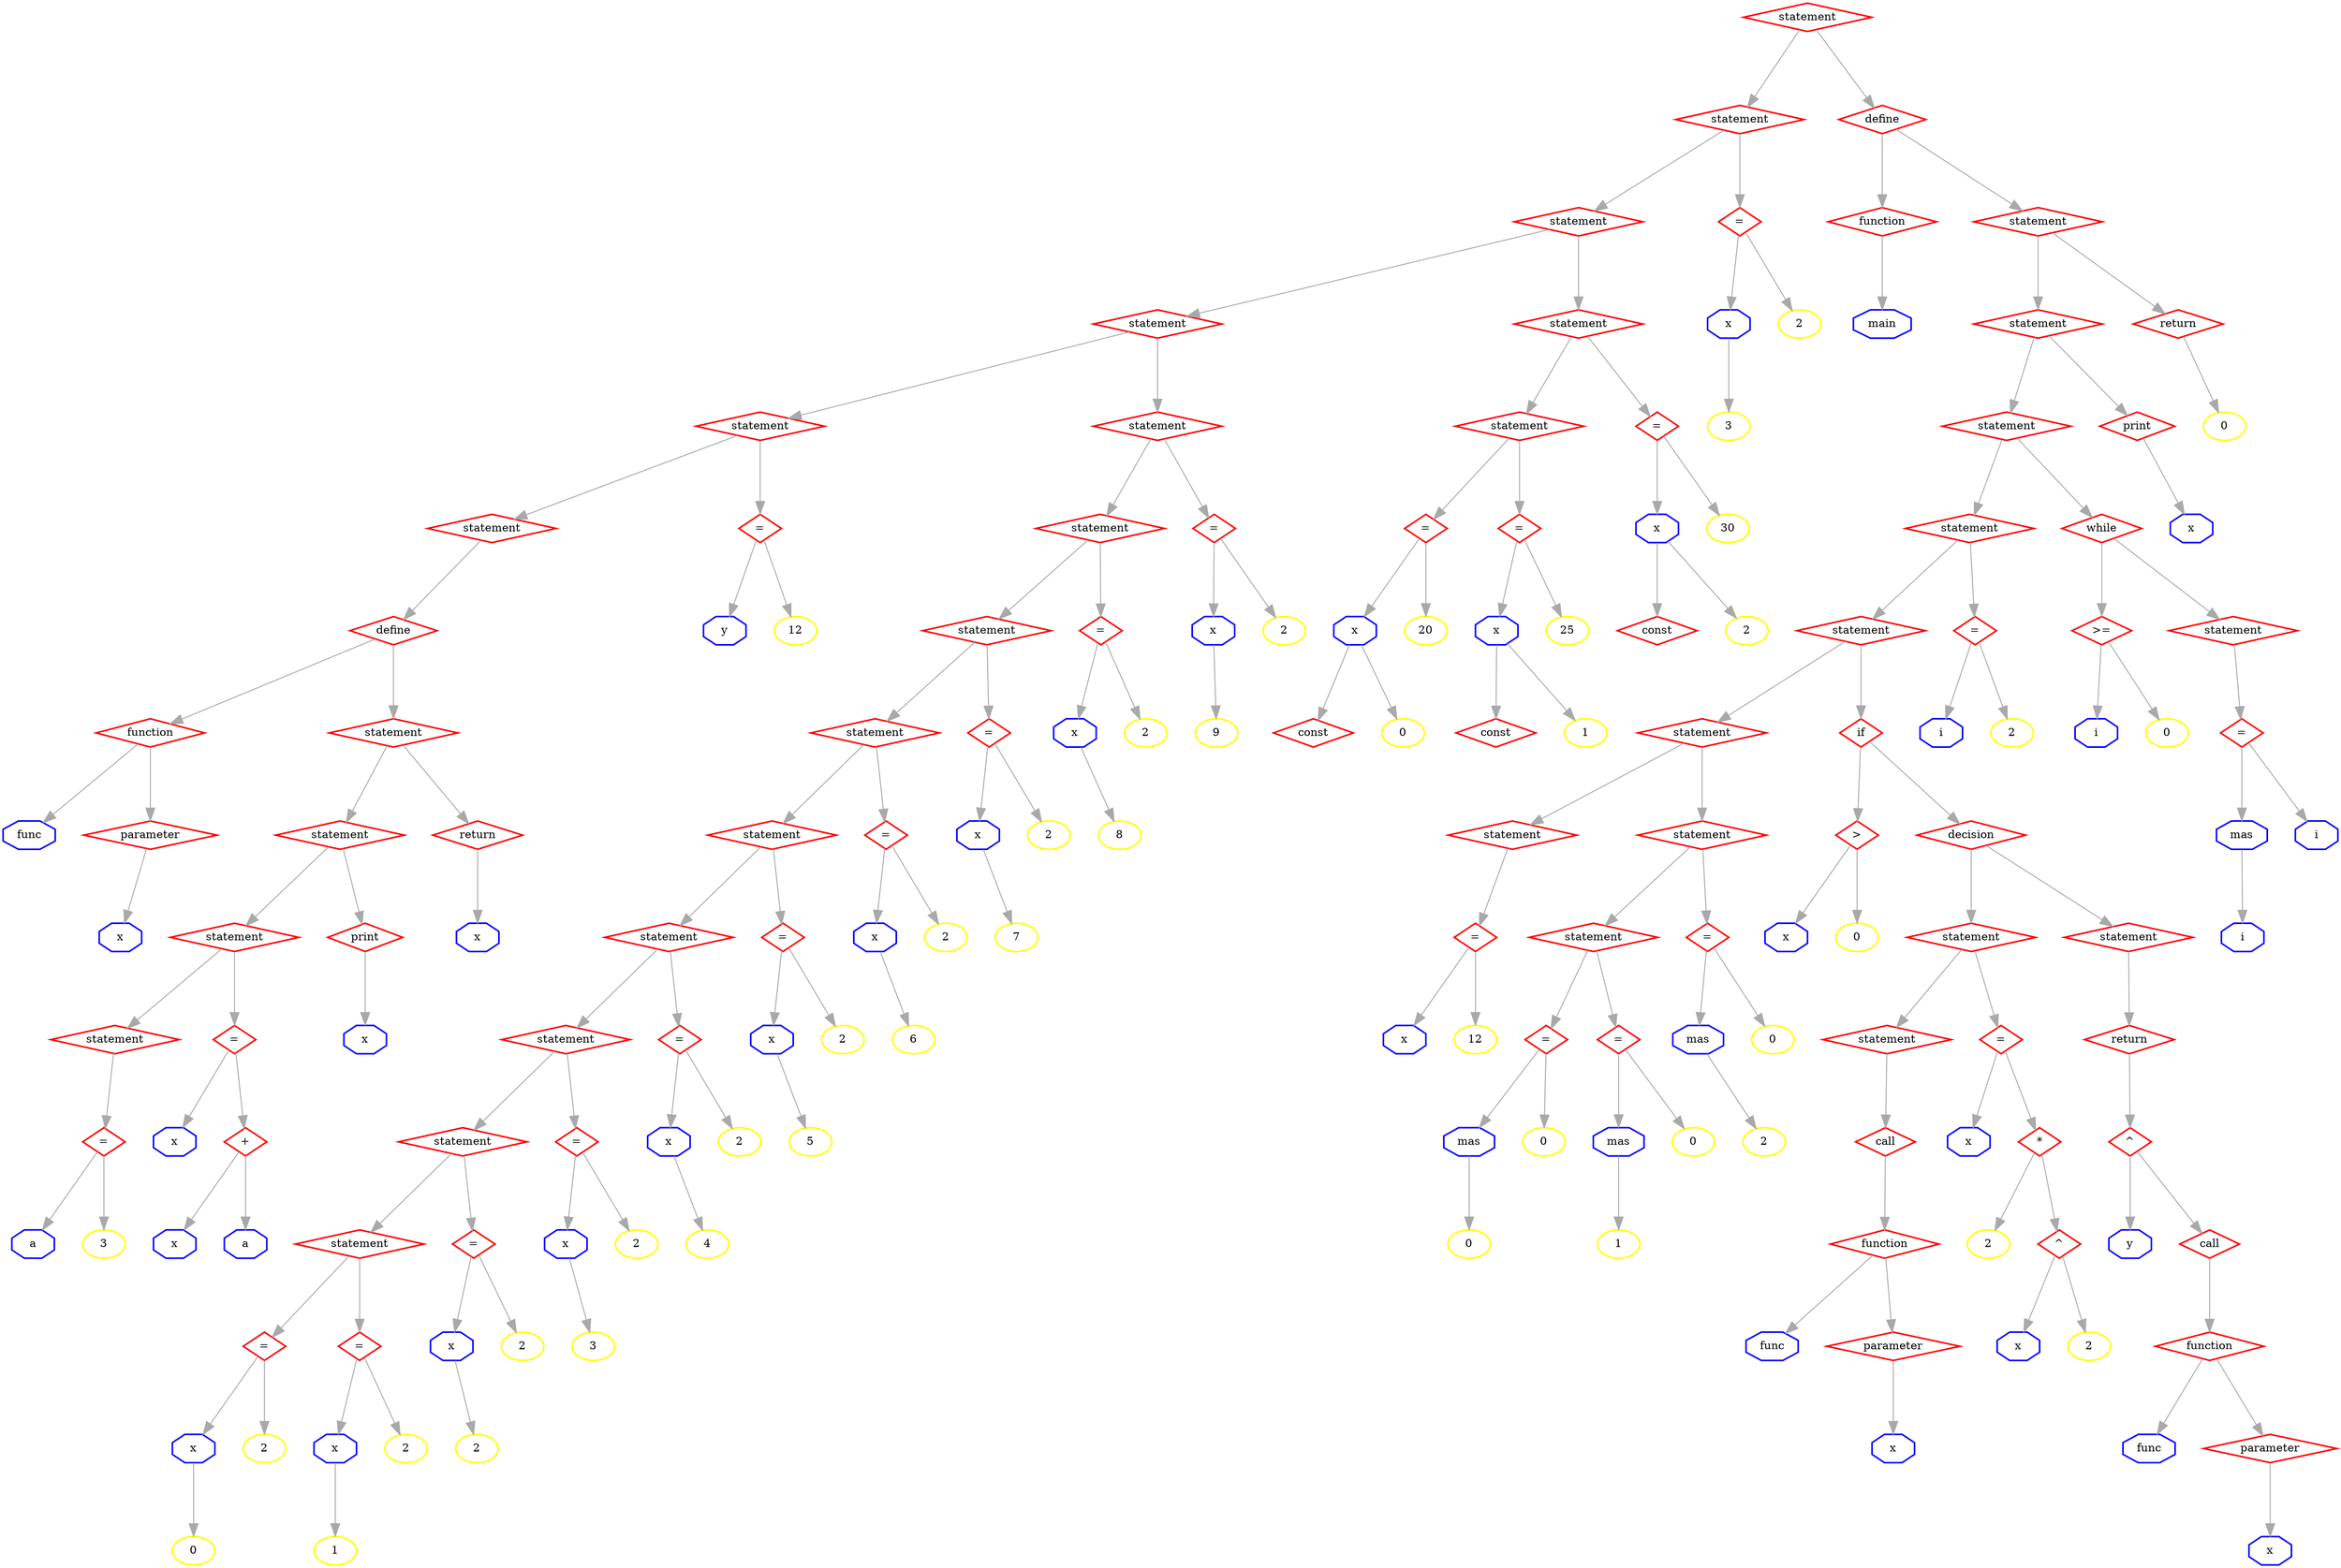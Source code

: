 	digraph
	{
		edge [color     = darkgrey]
		edge [arrowsize = 1.6]
		edge [penwidth  = 1.2]

		graph [penwidth = 2]
		graph [ranksep  = 1.3]
		graph [nodesep  = 0.5]
		graph [style    = "filled"]
		graph [color    = green, fillcolor = lightgreen]

		node [penwidth = 2]
		node [shape    = box]
		node [color    = black, fillcolor = white]

		compound  = true;
		newrank   = true;

		Node0x600002a3d540[label = "statement"shape = diamond, color = red]
		Node0x600002a3d540 -> Node0x600002a3cc40

		Node0x600002a3cc40[label = "statement"shape = diamond, color = red]
		Node0x600002a3cc40 -> Node0x600002a3cba0

		Node0x600002a3cba0[label = "statement"shape = diamond, color = red]
		Node0x600002a3cba0 -> Node0x600002a3c960

		Node0x600002a3c960[label = "statement"shape = diamond, color = red]
		Node0x600002a3c960 -> Node0x600002a3c320

		Node0x600002a3c320[label = "statement"shape = diamond, color = red]
		Node0x600002a3c320 -> Node0x600002a3c2a0

		Node0x600002a3c2a0[label = "statement"shape = diamond, color = red]
		Node0x600002a3c2a0 -> Node0x600002a3c020

		Node0x600002a3c020[label = "define"shape = diamond, color = red]
		Node0x600002a3c020 -> Node0x600002a3c000

		Node0x600002a3c000[label = "function"shape = diamond, color = red]
		Node0x600002a3c000 -> Node0x600002a3c040

		Node0x600002a3c040[label = "func"shape = octagon, color = blue]
		Node0x600002a3c000 -> Node0x600002a3c080

		Node0x600002a3c080[label = "parameter"shape = diamond, color = red]
		Node0x600002a3c080 -> Node0x600002a3c060

		Node0x600002a3c060[label = "x"shape = octagon, color = blue]
		Node0x600002a3c020 -> Node0x600002a3c280

		Node0x600002a3c280[label = "statement"shape = diamond, color = red]
		Node0x600002a3c280 -> Node0x600002a3c220

		Node0x600002a3c220[label = "statement"shape = diamond, color = red]
		Node0x600002a3c220 -> Node0x600002a3c1c0

		Node0x600002a3c1c0[label = "statement"shape = diamond, color = red]
		Node0x600002a3c1c0 -> Node0x600002a3c100

		Node0x600002a3c100[label = "statement"shape = diamond, color = red]
		Node0x600002a3c100 -> Node0x600002a3c0e0

		Node0x600002a3c0e0[label = "="shape = diamond, color = red]
		Node0x600002a3c0e0 -> Node0x600002a3c0a0

		Node0x600002a3c0a0[label = "a"shape = octagon, color = blue]
		Node0x600002a3c0e0 -> Node0x600002a3c0c0

		Node0x600002a3c0c0[label = "3"shape = oval,    color = yellow]
		Node0x600002a3c1c0 -> Node0x600002a3c1a0

		Node0x600002a3c1a0[label = "="shape = diamond, color = red]
		Node0x600002a3c1a0 -> Node0x600002a3c120

		Node0x600002a3c120[label = "x"shape = octagon, color = blue]
		Node0x600002a3c1a0 -> Node0x600002a3c180

		Node0x600002a3c180[label = "+"shape = diamond, color = red]
		Node0x600002a3c180 -> Node0x600002a3c140

		Node0x600002a3c140[label = "x"shape = octagon, color = blue]
		Node0x600002a3c180 -> Node0x600002a3c160

		Node0x600002a3c160[label = "a"shape = octagon, color = blue]
		Node0x600002a3c220 -> Node0x600002a3c200

		Node0x600002a3c200[label = "print"shape = diamond, color = red]
		Node0x600002a3c200 -> Node0x600002a3c1e0

		Node0x600002a3c1e0[label = "x"shape = octagon, color = blue]
		Node0x600002a3c280 -> Node0x600002a3c260

		Node0x600002a3c260[label = "return"shape = diamond, color = red]
		Node0x600002a3c260 -> Node0x600002a3c240

		Node0x600002a3c240[label = "x"shape = octagon, color = blue]
		Node0x600002a3c320 -> Node0x600002a3c300

		Node0x600002a3c300[label = "="shape = diamond, color = red]
		Node0x600002a3c300 -> Node0x600002a3c2c0

		Node0x600002a3c2c0[label = "y"shape = octagon, color = blue]
		Node0x600002a3c300 -> Node0x600002a3c2e0

		Node0x600002a3c2e0[label = "12"shape = oval,    color = yellow]
		Node0x600002a3c960 -> Node0x600002a3c940

		Node0x600002a3c940[label = "statement"shape = diamond, color = red]
		Node0x600002a3c940 -> Node0x600002a3c8a0

		Node0x600002a3c8a0[label = "statement"shape = diamond, color = red]
		Node0x600002a3c8a0 -> Node0x600002a3c800

		Node0x600002a3c800[label = "statement"shape = diamond, color = red]
		Node0x600002a3c800 -> Node0x600002a3c760

		Node0x600002a3c760[label = "statement"shape = diamond, color = red]
		Node0x600002a3c760 -> Node0x600002a3c6c0

		Node0x600002a3c6c0[label = "statement"shape = diamond, color = red]
		Node0x600002a3c6c0 -> Node0x600002a3c620

		Node0x600002a3c620[label = "statement"shape = diamond, color = red]
		Node0x600002a3c620 -> Node0x600002a3c580

		Node0x600002a3c580[label = "statement"shape = diamond, color = red]
		Node0x600002a3c580 -> Node0x600002a3c4e0

		Node0x600002a3c4e0[label = "statement"shape = diamond, color = red]
		Node0x600002a3c4e0 -> Node0x600002a3c440

		Node0x600002a3c440[label = "statement"shape = diamond, color = red]
		Node0x600002a3c440 -> Node0x600002a3c3a0

		Node0x600002a3c3a0[label = "="shape = diamond, color = red]
		Node0x600002a3c3a0 -> Node0x600002a3c360

		Node0x600002a3c360[label = "x"shape = octagon, color = blue]
		Node0x600002a3c360 -> Node0x600002a3c340

		Node0x600002a3c340[label = "0"shape = oval,    color = yellow]
		Node0x600002a3c3a0 -> Node0x600002a3c380

		Node0x600002a3c380[label = "2"shape = oval,    color = yellow]
		Node0x600002a3c440 -> Node0x600002a3c420

		Node0x600002a3c420[label = "="shape = diamond, color = red]
		Node0x600002a3c420 -> Node0x600002a3c3e0

		Node0x600002a3c3e0[label = "x"shape = octagon, color = blue]
		Node0x600002a3c3e0 -> Node0x600002a3c3c0

		Node0x600002a3c3c0[label = "1"shape = oval,    color = yellow]
		Node0x600002a3c420 -> Node0x600002a3c400

		Node0x600002a3c400[label = "2"shape = oval,    color = yellow]
		Node0x600002a3c4e0 -> Node0x600002a3c4c0

		Node0x600002a3c4c0[label = "="shape = diamond, color = red]
		Node0x600002a3c4c0 -> Node0x600002a3c480

		Node0x600002a3c480[label = "x"shape = octagon, color = blue]
		Node0x600002a3c480 -> Node0x600002a3c460

		Node0x600002a3c460[label = "2"shape = oval,    color = yellow]
		Node0x600002a3c4c0 -> Node0x600002a3c4a0

		Node0x600002a3c4a0[label = "2"shape = oval,    color = yellow]
		Node0x600002a3c580 -> Node0x600002a3c560

		Node0x600002a3c560[label = "="shape = diamond, color = red]
		Node0x600002a3c560 -> Node0x600002a3c520

		Node0x600002a3c520[label = "x"shape = octagon, color = blue]
		Node0x600002a3c520 -> Node0x600002a3c500

		Node0x600002a3c500[label = "3"shape = oval,    color = yellow]
		Node0x600002a3c560 -> Node0x600002a3c540

		Node0x600002a3c540[label = "2"shape = oval,    color = yellow]
		Node0x600002a3c620 -> Node0x600002a3c600

		Node0x600002a3c600[label = "="shape = diamond, color = red]
		Node0x600002a3c600 -> Node0x600002a3c5c0

		Node0x600002a3c5c0[label = "x"shape = octagon, color = blue]
		Node0x600002a3c5c0 -> Node0x600002a3c5a0

		Node0x600002a3c5a0[label = "4"shape = oval,    color = yellow]
		Node0x600002a3c600 -> Node0x600002a3c5e0

		Node0x600002a3c5e0[label = "2"shape = oval,    color = yellow]
		Node0x600002a3c6c0 -> Node0x600002a3c6a0

		Node0x600002a3c6a0[label = "="shape = diamond, color = red]
		Node0x600002a3c6a0 -> Node0x600002a3c660

		Node0x600002a3c660[label = "x"shape = octagon, color = blue]
		Node0x600002a3c660 -> Node0x600002a3c640

		Node0x600002a3c640[label = "5"shape = oval,    color = yellow]
		Node0x600002a3c6a0 -> Node0x600002a3c680

		Node0x600002a3c680[label = "2"shape = oval,    color = yellow]
		Node0x600002a3c760 -> Node0x600002a3c740

		Node0x600002a3c740[label = "="shape = diamond, color = red]
		Node0x600002a3c740 -> Node0x600002a3c700

		Node0x600002a3c700[label = "x"shape = octagon, color = blue]
		Node0x600002a3c700 -> Node0x600002a3c6e0

		Node0x600002a3c6e0[label = "6"shape = oval,    color = yellow]
		Node0x600002a3c740 -> Node0x600002a3c720

		Node0x600002a3c720[label = "2"shape = oval,    color = yellow]
		Node0x600002a3c800 -> Node0x600002a3c7e0

		Node0x600002a3c7e0[label = "="shape = diamond, color = red]
		Node0x600002a3c7e0 -> Node0x600002a3c7a0

		Node0x600002a3c7a0[label = "x"shape = octagon, color = blue]
		Node0x600002a3c7a0 -> Node0x600002a3c780

		Node0x600002a3c780[label = "7"shape = oval,    color = yellow]
		Node0x600002a3c7e0 -> Node0x600002a3c7c0

		Node0x600002a3c7c0[label = "2"shape = oval,    color = yellow]
		Node0x600002a3c8a0 -> Node0x600002a3c880

		Node0x600002a3c880[label = "="shape = diamond, color = red]
		Node0x600002a3c880 -> Node0x600002a3c840

		Node0x600002a3c840[label = "x"shape = octagon, color = blue]
		Node0x600002a3c840 -> Node0x600002a3c820

		Node0x600002a3c820[label = "8"shape = oval,    color = yellow]
		Node0x600002a3c880 -> Node0x600002a3c860

		Node0x600002a3c860[label = "2"shape = oval,    color = yellow]
		Node0x600002a3c940 -> Node0x600002a3c920

		Node0x600002a3c920[label = "="shape = diamond, color = red]
		Node0x600002a3c920 -> Node0x600002a3c8e0

		Node0x600002a3c8e0[label = "x"shape = octagon, color = blue]
		Node0x600002a3c8e0 -> Node0x600002a3c8c0

		Node0x600002a3c8c0[label = "9"shape = oval,    color = yellow]
		Node0x600002a3c920 -> Node0x600002a3c900

		Node0x600002a3c900[label = "2"shape = oval,    color = yellow]
		Node0x600002a3cba0 -> Node0x600002a3cb80

		Node0x600002a3cb80[label = "statement"shape = diamond, color = red]
		Node0x600002a3cb80 -> Node0x600002a3cac0

		Node0x600002a3cac0[label = "statement"shape = diamond, color = red]
		Node0x600002a3cac0 -> Node0x600002a3ca00

		Node0x600002a3ca00[label = "="shape = diamond, color = red]
		Node0x600002a3ca00 -> Node0x600002a3c9c0

		Node0x600002a3c9c0[label = "x"shape = octagon, color = blue]
		Node0x600002a3c9c0 -> Node0x600002a3c980

		Node0x600002a3c980[label = "const"shape = diamond, color = red]
		Node0x600002a3c9c0 -> Node0x600002a3c9a0

		Node0x600002a3c9a0[label = "0"shape = oval,    color = yellow]
		Node0x600002a3ca00 -> Node0x600002a3c9e0

		Node0x600002a3c9e0[label = "20"shape = oval,    color = yellow]
		Node0x600002a3cac0 -> Node0x600002a3caa0

		Node0x600002a3caa0[label = "="shape = diamond, color = red]
		Node0x600002a3caa0 -> Node0x600002a3ca60

		Node0x600002a3ca60[label = "x"shape = octagon, color = blue]
		Node0x600002a3ca60 -> Node0x600002a3ca20

		Node0x600002a3ca20[label = "const"shape = diamond, color = red]
		Node0x600002a3ca60 -> Node0x600002a3ca40

		Node0x600002a3ca40[label = "1"shape = oval,    color = yellow]
		Node0x600002a3caa0 -> Node0x600002a3ca80

		Node0x600002a3ca80[label = "25"shape = oval,    color = yellow]
		Node0x600002a3cb80 -> Node0x600002a3cb60

		Node0x600002a3cb60[label = "="shape = diamond, color = red]
		Node0x600002a3cb60 -> Node0x600002a3cb20

		Node0x600002a3cb20[label = "x"shape = octagon, color = blue]
		Node0x600002a3cb20 -> Node0x600002a3cae0

		Node0x600002a3cae0[label = "const"shape = diamond, color = red]
		Node0x600002a3cb20 -> Node0x600002a3cb00

		Node0x600002a3cb00[label = "2"shape = oval,    color = yellow]
		Node0x600002a3cb60 -> Node0x600002a3cb40

		Node0x600002a3cb40[label = "30"shape = oval,    color = yellow]
		Node0x600002a3cc40 -> Node0x600002a3cc00

		Node0x600002a3cc00[label = "="shape = diamond, color = red]
		Node0x600002a3cc00 -> Node0x600002a3cbe0

		Node0x600002a3cbe0[label = "x"shape = octagon, color = blue]
		Node0x600002a3cbe0 -> Node0x600002a3cbc0

		Node0x600002a3cbc0[label = "3"shape = oval,    color = yellow]
		Node0x600002a3cc00 -> Node0x600002a3cc20

		Node0x600002a3cc20[label = "2"shape = oval,    color = yellow]
		Node0x600002a3d540 -> Node0x600002a3cc80

		Node0x600002a3cc80[label = "define"shape = diamond, color = red]
		Node0x600002a3cc80 -> Node0x600002a3cc60

		Node0x600002a3cc60[label = "function"shape = diamond, color = red]
		Node0x600002a3cc60 -> Node0x600002a3cca0

		Node0x600002a3cca0[label = "main"shape = octagon, color = blue]
		Node0x600002a3cc80 -> Node0x600002a3d520

		Node0x600002a3d520[label = "statement"shape = diamond, color = red]
		Node0x600002a3d520 -> Node0x600002a3d4c0

		Node0x600002a3d4c0[label = "statement"shape = diamond, color = red]
		Node0x600002a3d4c0 -> Node0x600002a3d460

		Node0x600002a3d460[label = "statement"shape = diamond, color = red]
		Node0x600002a3d460 -> Node0x600002a3d320

		Node0x600002a3d320[label = "statement"shape = diamond, color = red]
		Node0x600002a3d320 -> Node0x600002a3d2a0

		Node0x600002a3d2a0[label = "statement"shape = diamond, color = red]
		Node0x600002a3d2a0 -> Node0x600002a3cf00

		Node0x600002a3cf00[label = "statement"shape = diamond, color = red]
		Node0x600002a3cf00 -> Node0x600002a3cd20

		Node0x600002a3cd20[label = "statement"shape = diamond, color = red]
		Node0x600002a3cd20 -> Node0x600002a3cd00

		Node0x600002a3cd00[label = "="shape = diamond, color = red]
		Node0x600002a3cd00 -> Node0x600002a3ccc0

		Node0x600002a3ccc0[label = "x"shape = octagon, color = blue]
		Node0x600002a3cd00 -> Node0x600002a3cce0

		Node0x600002a3cce0[label = "12"shape = oval,    color = yellow]
		Node0x600002a3cf00 -> Node0x600002a3cee0

		Node0x600002a3cee0[label = "statement"shape = diamond, color = red]
		Node0x600002a3cee0 -> Node0x600002a3ce40

		Node0x600002a3ce40[label = "statement"shape = diamond, color = red]
		Node0x600002a3ce40 -> Node0x600002a3cda0

		Node0x600002a3cda0[label = "="shape = diamond, color = red]
		Node0x600002a3cda0 -> Node0x600002a3cd60

		Node0x600002a3cd60[label = "mas"shape = octagon, color = blue]
		Node0x600002a3cd60 -> Node0x600002a3cd40

		Node0x600002a3cd40[label = "0"shape = oval,    color = yellow]
		Node0x600002a3cda0 -> Node0x600002a3cd80

		Node0x600002a3cd80[label = "0"shape = oval,    color = yellow]
		Node0x600002a3ce40 -> Node0x600002a3ce20

		Node0x600002a3ce20[label = "="shape = diamond, color = red]
		Node0x600002a3ce20 -> Node0x600002a3cde0

		Node0x600002a3cde0[label = "mas"shape = octagon, color = blue]
		Node0x600002a3cde0 -> Node0x600002a3cdc0

		Node0x600002a3cdc0[label = "1"shape = oval,    color = yellow]
		Node0x600002a3ce20 -> Node0x600002a3ce00

		Node0x600002a3ce00[label = "0"shape = oval,    color = yellow]
		Node0x600002a3cee0 -> Node0x600002a3cec0

		Node0x600002a3cec0[label = "="shape = diamond, color = red]
		Node0x600002a3cec0 -> Node0x600002a3ce80

		Node0x600002a3ce80[label = "mas"shape = octagon, color = blue]
		Node0x600002a3ce80 -> Node0x600002a3ce60

		Node0x600002a3ce60[label = "2"shape = oval,    color = yellow]
		Node0x600002a3cec0 -> Node0x600002a3cea0

		Node0x600002a3cea0[label = "0"shape = oval,    color = yellow]
		Node0x600002a3d2a0 -> Node0x600002a3cfa0

		Node0x600002a3cfa0[label = "if"shape = diamond, color = red]
		Node0x600002a3cfa0 -> Node0x600002a3cf60

		Node0x600002a3cf60[label = ">"shape = diamond, color = red]
		Node0x600002a3cf60 -> Node0x600002a3cf20

		Node0x600002a3cf20[label = "x"shape = octagon, color = blue]
		Node0x600002a3cf60 -> Node0x600002a3cf40

		Node0x600002a3cf40[label = "0"shape = oval,    color = yellow]
		Node0x600002a3cfa0 -> Node0x600002a3cf80

		Node0x600002a3cf80[label = "decision"shape = diamond, color = red]
		Node0x600002a3cf80 -> Node0x600002a3d160

		Node0x600002a3d160[label = "statement"shape = diamond, color = red]
		Node0x600002a3d160 -> Node0x600002a3d060

		Node0x600002a3d060[label = "statement"shape = diamond, color = red]
		Node0x600002a3d060 -> Node0x600002a3d000

		Node0x600002a3d000[label = "call"shape = diamond, color = red]
		Node0x600002a3d000 -> Node0x600002a3cfe0

		Node0x600002a3cfe0[label = "function"shape = diamond, color = red]
		Node0x600002a3cfe0 -> Node0x600002a3cfc0

		Node0x600002a3cfc0[label = "func"shape = octagon, color = blue]
		Node0x600002a3cfe0 -> Node0x600002a3d040

		Node0x600002a3d040[label = "parameter"shape = diamond, color = red]
		Node0x600002a3d040 -> Node0x600002a3d020

		Node0x600002a3d020[label = "x"shape = octagon, color = blue]
		Node0x600002a3d160 -> Node0x600002a3d140

		Node0x600002a3d140[label = "="shape = diamond, color = red]
		Node0x600002a3d140 -> Node0x600002a3d080

		Node0x600002a3d080[label = "x"shape = octagon, color = blue]
		Node0x600002a3d140 -> Node0x600002a3d120

		Node0x600002a3d120[label = "*"shape = diamond, color = red]
		Node0x600002a3d120 -> Node0x600002a3d0a0

		Node0x600002a3d0a0[label = "2"shape = oval,    color = yellow]
		Node0x600002a3d120 -> Node0x600002a3d100

		Node0x600002a3d100[label = "^"shape = diamond, color = red]
		Node0x600002a3d100 -> Node0x600002a3d0c0

		Node0x600002a3d0c0[label = "x"shape = octagon, color = blue]
		Node0x600002a3d100 -> Node0x600002a3d0e0

		Node0x600002a3d0e0[label = "2"shape = oval,    color = yellow]
		Node0x600002a3cf80 -> Node0x600002a3d280

		Node0x600002a3d280[label = "statement"shape = diamond, color = red]
		Node0x600002a3d280 -> Node0x600002a3d260

		Node0x600002a3d260[label = "return"shape = diamond, color = red]
		Node0x600002a3d260 -> Node0x600002a3d240

		Node0x600002a3d240[label = "^"shape = diamond, color = red]
		Node0x600002a3d240 -> Node0x600002a3d180

		Node0x600002a3d180[label = "y"shape = octagon, color = blue]
		Node0x600002a3d240 -> Node0x600002a3d1e0

		Node0x600002a3d1e0[label = "call"shape = diamond, color = red]
		Node0x600002a3d1e0 -> Node0x600002a3d1c0

		Node0x600002a3d1c0[label = "function"shape = diamond, color = red]
		Node0x600002a3d1c0 -> Node0x600002a3d1a0

		Node0x600002a3d1a0[label = "func"shape = octagon, color = blue]
		Node0x600002a3d1c0 -> Node0x600002a3d220

		Node0x600002a3d220[label = "parameter"shape = diamond, color = red]
		Node0x600002a3d220 -> Node0x600002a3d200

		Node0x600002a3d200[label = "x"shape = octagon, color = blue]
		Node0x600002a3d320 -> Node0x600002a3d300

		Node0x600002a3d300[label = "="shape = diamond, color = red]
		Node0x600002a3d300 -> Node0x600002a3d2c0

		Node0x600002a3d2c0[label = "i"shape = octagon, color = blue]
		Node0x600002a3d300 -> Node0x600002a3d2e0

		Node0x600002a3d2e0[label = "2"shape = oval,    color = yellow]
		Node0x600002a3d460 -> Node0x600002a3d3a0

		Node0x600002a3d3a0[label = "while"shape = diamond, color = red]
		Node0x600002a3d3a0 -> Node0x600002a3d380

		Node0x600002a3d380[label = ">="shape = diamond, color = red]
		Node0x600002a3d380 -> Node0x600002a3d340

		Node0x600002a3d340[label = "i"shape = octagon, color = blue]
		Node0x600002a3d380 -> Node0x600002a3d360

		Node0x600002a3d360[label = "0"shape = oval,    color = yellow]
		Node0x600002a3d3a0 -> Node0x600002a3d440

		Node0x600002a3d440[label = "statement"shape = diamond, color = red]
		Node0x600002a3d440 -> Node0x600002a3d400

		Node0x600002a3d400[label = "="shape = diamond, color = red]
		Node0x600002a3d400 -> Node0x600002a3d3e0

		Node0x600002a3d3e0[label = "mas"shape = octagon, color = blue]
		Node0x600002a3d3e0 -> Node0x600002a3d3c0

		Node0x600002a3d3c0[label = "i"shape = octagon, color = blue]
		Node0x600002a3d400 -> Node0x600002a3d420

		Node0x600002a3d420[label = "i"shape = octagon, color = blue]
		Node0x600002a3d4c0 -> Node0x600002a3d4a0

		Node0x600002a3d4a0[label = "print"shape = diamond, color = red]
		Node0x600002a3d4a0 -> Node0x600002a3d480

		Node0x600002a3d480[label = "x"shape = octagon, color = blue]
		Node0x600002a3d520 -> Node0x600002a3d500

		Node0x600002a3d500[label = "return"shape = diamond, color = red]
		Node0x600002a3d500 -> Node0x600002a3d4e0

		Node0x600002a3d4e0[label = "0"shape = oval,    color = yellow]
	}